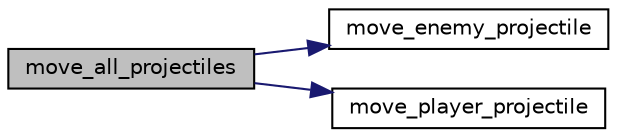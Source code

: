 digraph "move_all_projectiles"
{
 // LATEX_PDF_SIZE
  edge [fontname="Helvetica",fontsize="10",labelfontname="Helvetica",labelfontsize="10"];
  node [fontname="Helvetica",fontsize="10",shape=record];
  rankdir="LR";
  Node1 [label="move_all_projectiles",height=0.2,width=0.4,color="black", fillcolor="grey75", style="filled", fontcolor="black",tooltip="Moves all projectiles."];
  Node1 -> Node2 [color="midnightblue",fontsize="10",style="solid",fontname="Helvetica"];
  Node2 [label="move_enemy_projectile",height=0.2,width=0.4,color="black", fillcolor="white", style="filled",URL="$group__logic.html#ga1a9e89f68d07ac5fdb0fd5072715993a",tooltip="Moves a single projectile."];
  Node1 -> Node3 [color="midnightblue",fontsize="10",style="solid",fontname="Helvetica"];
  Node3 [label="move_player_projectile",height=0.2,width=0.4,color="black", fillcolor="white", style="filled",URL="$group__logic.html#ga9e1cbec04eea806d8d5b0c4b2b4e56e8",tooltip="Moves a single projectile."];
}
